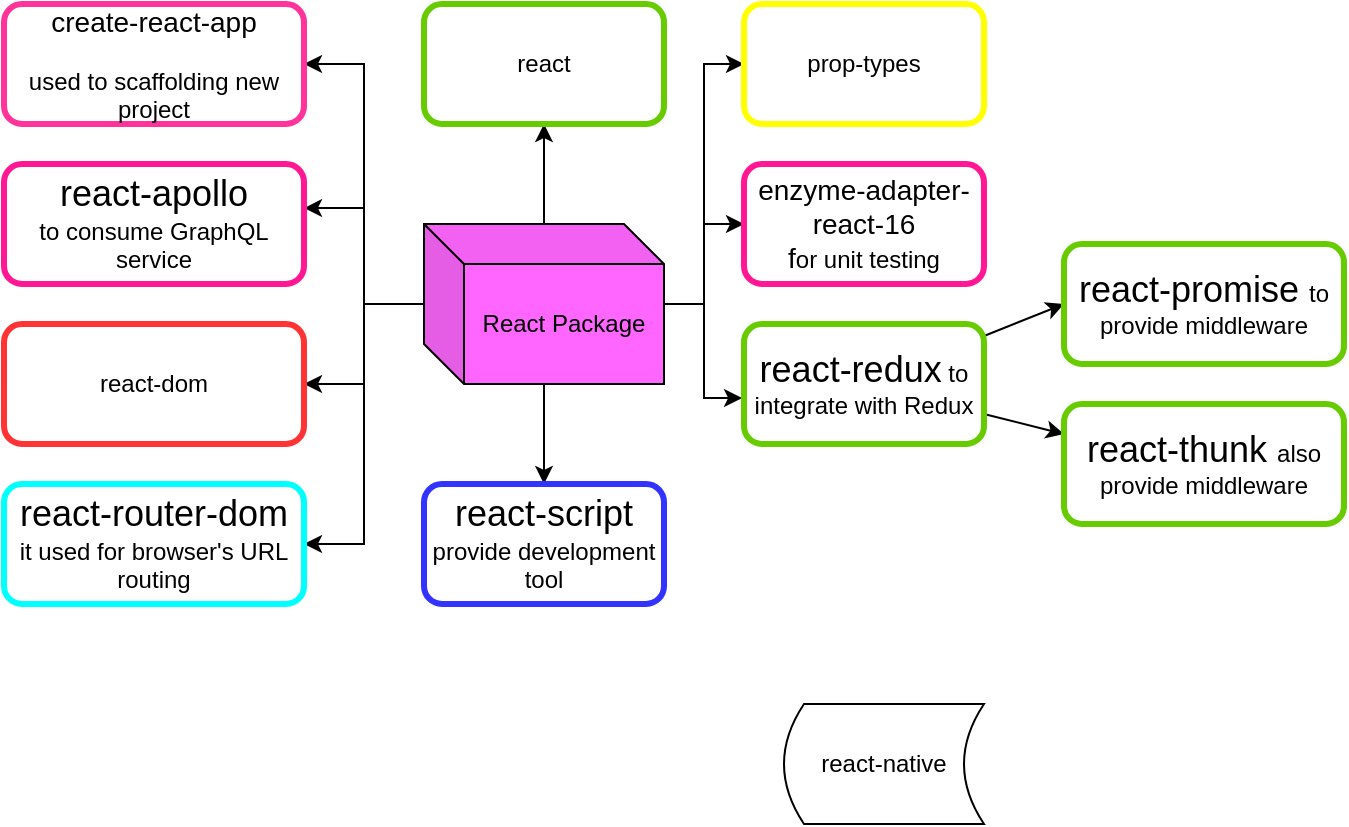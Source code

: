 <mxfile version="11.3.0" type="device" pages="1"><diagram id="9qxE9Vpkih5JBUwJnFIZ" name="Page-1"><mxGraphModel dx="838" dy="480" grid="1" gridSize="10" guides="1" tooltips="1" connect="1" arrows="1" fold="1" page="1" pageScale="1" pageWidth="850" pageHeight="1100" math="0" shadow="0"><root><mxCell id="0"/><mxCell id="1" parent="0"/><mxCell id="gQXJ9dcm-gTTewSv9lCE-8" style="edgeStyle=orthogonalEdgeStyle;rounded=0;orthogonalLoop=1;jettySize=auto;html=1;entryX=0.5;entryY=1;entryDx=0;entryDy=0;" parent="1" source="gQXJ9dcm-gTTewSv9lCE-1" target="gQXJ9dcm-gTTewSv9lCE-7" edge="1"><mxGeometry relative="1" as="geometry"/></mxCell><mxCell id="gQXJ9dcm-gTTewSv9lCE-9" style="edgeStyle=orthogonalEdgeStyle;rounded=0;orthogonalLoop=1;jettySize=auto;html=1;" parent="1" source="gQXJ9dcm-gTTewSv9lCE-1" target="gQXJ9dcm-gTTewSv9lCE-6" edge="1"><mxGeometry relative="1" as="geometry"/></mxCell><mxCell id="gQXJ9dcm-gTTewSv9lCE-10" style="edgeStyle=orthogonalEdgeStyle;rounded=0;orthogonalLoop=1;jettySize=auto;html=1;entryX=1;entryY=0.5;entryDx=0;entryDy=0;" parent="1" source="gQXJ9dcm-gTTewSv9lCE-1" target="gQXJ9dcm-gTTewSv9lCE-2" edge="1"><mxGeometry relative="1" as="geometry"/></mxCell><mxCell id="gQXJ9dcm-gTTewSv9lCE-11" style="edgeStyle=orthogonalEdgeStyle;rounded=0;orthogonalLoop=1;jettySize=auto;html=1;entryX=1;entryY=0.367;entryDx=0;entryDy=0;entryPerimeter=0;" parent="1" source="gQXJ9dcm-gTTewSv9lCE-1" target="gQXJ9dcm-gTTewSv9lCE-5" edge="1"><mxGeometry relative="1" as="geometry"/></mxCell><mxCell id="gQXJ9dcm-gTTewSv9lCE-12" style="edgeStyle=orthogonalEdgeStyle;rounded=0;orthogonalLoop=1;jettySize=auto;html=1;entryX=1;entryY=0.5;entryDx=0;entryDy=0;" parent="1" source="gQXJ9dcm-gTTewSv9lCE-1" target="gQXJ9dcm-gTTewSv9lCE-4" edge="1"><mxGeometry relative="1" as="geometry"/></mxCell><mxCell id="gQXJ9dcm-gTTewSv9lCE-13" style="edgeStyle=orthogonalEdgeStyle;rounded=0;orthogonalLoop=1;jettySize=auto;html=1;entryX=1;entryY=0.5;entryDx=0;entryDy=0;" parent="1" source="gQXJ9dcm-gTTewSv9lCE-1" target="gQXJ9dcm-gTTewSv9lCE-3" edge="1"><mxGeometry relative="1" as="geometry"/></mxCell><mxCell id="LuHWvXNvkMIor4XyjAt8-2" style="edgeStyle=orthogonalEdgeStyle;rounded=0;orthogonalLoop=1;jettySize=auto;html=1;entryX=0;entryY=0.5;entryDx=0;entryDy=0;" parent="1" source="gQXJ9dcm-gTTewSv9lCE-1" target="LuHWvXNvkMIor4XyjAt8-1" edge="1"><mxGeometry relative="1" as="geometry"/></mxCell><mxCell id="GD0deWgecBBvqBWAzxeB-2" style="edgeStyle=orthogonalEdgeStyle;rounded=0;orthogonalLoop=1;jettySize=auto;html=1;entryX=0;entryY=0.5;entryDx=0;entryDy=0;" parent="1" source="gQXJ9dcm-gTTewSv9lCE-1" target="GD0deWgecBBvqBWAzxeB-1" edge="1"><mxGeometry relative="1" as="geometry"/></mxCell><mxCell id="X4YEAfPg4EAjlxsy3SPD-3" style="edgeStyle=orthogonalEdgeStyle;rounded=0;orthogonalLoop=1;jettySize=auto;html=1;entryX=-0.008;entryY=0.617;entryDx=0;entryDy=0;entryPerimeter=0;" parent="1" source="gQXJ9dcm-gTTewSv9lCE-1" target="X4YEAfPg4EAjlxsy3SPD-2" edge="1"><mxGeometry relative="1" as="geometry"/></mxCell><mxCell id="gQXJ9dcm-gTTewSv9lCE-1" value="React Package" style="shape=cube;whiteSpace=wrap;html=1;boundedLbl=1;backgroundOutline=1;darkOpacity=0.05;darkOpacity2=0.1;fillColor=#FF66FF;" parent="1" vertex="1"><mxGeometry x="330" y="320" width="120" height="80" as="geometry"/></mxCell><mxCell id="gQXJ9dcm-gTTewSv9lCE-2" value="&lt;font style=&quot;font-size: 14px&quot;&gt;create-react-app&lt;br&gt;&lt;/font&gt;&lt;br&gt;used to scaffolding new project" style="rounded=1;whiteSpace=wrap;html=1;strokeWidth=3;strokeColor=#FF3399;" parent="1" vertex="1"><mxGeometry x="120" y="210" width="150" height="60" as="geometry"/></mxCell><mxCell id="gQXJ9dcm-gTTewSv9lCE-3" value="&lt;font style=&quot;font-size: 18px&quot;&gt;react-router-dom&lt;/font&gt;&lt;br&gt;it used for browser's URL routing" style="rounded=1;whiteSpace=wrap;html=1;strokeWidth=3;fillColor=#ffffff;strokeColor=#00FFFF;" parent="1" vertex="1"><mxGeometry x="120" y="450" width="150" height="60" as="geometry"/></mxCell><mxCell id="gQXJ9dcm-gTTewSv9lCE-4" value="react-dom" style="rounded=1;whiteSpace=wrap;html=1;strokeWidth=3;strokeColor=#FF3333;" parent="1" vertex="1"><mxGeometry x="120" y="370" width="150" height="60" as="geometry"/></mxCell><mxCell id="gQXJ9dcm-gTTewSv9lCE-5" value="&lt;font&gt;&lt;span style=&quot;font-size: 18px&quot;&gt;react-apollo&lt;/span&gt;&lt;br&gt;&lt;font style=&quot;font-size: 12px&quot;&gt;to consume GraphQL service&lt;/font&gt;&lt;br&gt;&lt;/font&gt;" style="rounded=1;whiteSpace=wrap;html=1;strokeWidth=3;strokeColor=#FF1793;" parent="1" vertex="1"><mxGeometry x="120" y="290" width="150" height="60" as="geometry"/></mxCell><mxCell id="gQXJ9dcm-gTTewSv9lCE-6" value="&lt;font style=&quot;font-size: 18px&quot;&gt;react-script&lt;/font&gt;&lt;br&gt;provide development tool" style="rounded=1;whiteSpace=wrap;html=1;strokeWidth=3;strokeColor=#3333FF;" parent="1" vertex="1"><mxGeometry x="330" y="450" width="120" height="60" as="geometry"/></mxCell><mxCell id="gQXJ9dcm-gTTewSv9lCE-7" value="react" style="rounded=1;whiteSpace=wrap;html=1;strokeWidth=3;strokeColor=#66CC00;" parent="1" vertex="1"><mxGeometry x="330" y="210" width="120" height="60" as="geometry"/></mxCell><mxCell id="LuHWvXNvkMIor4XyjAt8-1" value="prop-types" style="rounded=1;whiteSpace=wrap;html=1;strokeWidth=3;strokeColor=#FFFF00;" parent="1" vertex="1"><mxGeometry x="490" y="210" width="120" height="60" as="geometry"/></mxCell><mxCell id="GD0deWgecBBvqBWAzxeB-1" value="&lt;font style=&quot;font-size: 14px&quot;&gt;enzyme-adapter-react-16&lt;br&gt;f&lt;/font&gt;&lt;font&gt;&lt;font style=&quot;font-size: 12px&quot;&gt;or unit testing&lt;/font&gt;&lt;br&gt;&lt;/font&gt;" style="rounded=1;whiteSpace=wrap;html=1;strokeWidth=3;strokeColor=#FF1793;" parent="1" vertex="1"><mxGeometry x="490" y="290" width="120" height="60" as="geometry"/></mxCell><mxCell id="BcCuAYTfDOcMj38KZX9t-3" style="edgeStyle=none;rounded=0;orthogonalLoop=1;jettySize=auto;html=1;entryX=0;entryY=0.5;entryDx=0;entryDy=0;" parent="1" source="X4YEAfPg4EAjlxsy3SPD-2" target="BcCuAYTfDOcMj38KZX9t-2" edge="1"><mxGeometry relative="1" as="geometry"/></mxCell><mxCell id="BcCuAYTfDOcMj38KZX9t-4" style="edgeStyle=none;rounded=0;orthogonalLoop=1;jettySize=auto;html=1;entryX=0;entryY=0.25;entryDx=0;entryDy=0;" parent="1" source="X4YEAfPg4EAjlxsy3SPD-2" target="BcCuAYTfDOcMj38KZX9t-1" edge="1"><mxGeometry relative="1" as="geometry"/></mxCell><mxCell id="X4YEAfPg4EAjlxsy3SPD-2" value="&lt;font style=&quot;font-size: 18px&quot;&gt;react-redux&lt;/font&gt; to integrate with Redux" style="rounded=1;whiteSpace=wrap;html=1;strokeWidth=3;strokeColor=#66CC00;" parent="1" vertex="1"><mxGeometry x="490" y="370" width="120" height="60" as="geometry"/></mxCell><mxCell id="BcCuAYTfDOcMj38KZX9t-1" value="&lt;font style=&quot;font-size: 18px&quot;&gt;react-thunk&amp;nbsp;&lt;/font&gt;also provide middleware" style="rounded=1;whiteSpace=wrap;html=1;strokeWidth=3;strokeColor=#66CC00;" parent="1" vertex="1"><mxGeometry x="650" y="410" width="140" height="60" as="geometry"/></mxCell><mxCell id="BcCuAYTfDOcMj38KZX9t-2" value="&lt;font style=&quot;font-size: 18px&quot;&gt;react-promise&amp;nbsp;&lt;/font&gt;to provide middleware" style="rounded=1;whiteSpace=wrap;html=1;strokeWidth=3;strokeColor=#66CC00;" parent="1" vertex="1"><mxGeometry x="650" y="330" width="140" height="60" as="geometry"/></mxCell><mxCell id="7Q_jNx32BiI-OQzjS7Va-1" value="react-native" style="shape=dataStorage;whiteSpace=wrap;html=1;" vertex="1" parent="1"><mxGeometry x="510" y="560" width="100" height="60" as="geometry"/></mxCell></root></mxGraphModel></diagram></mxfile>